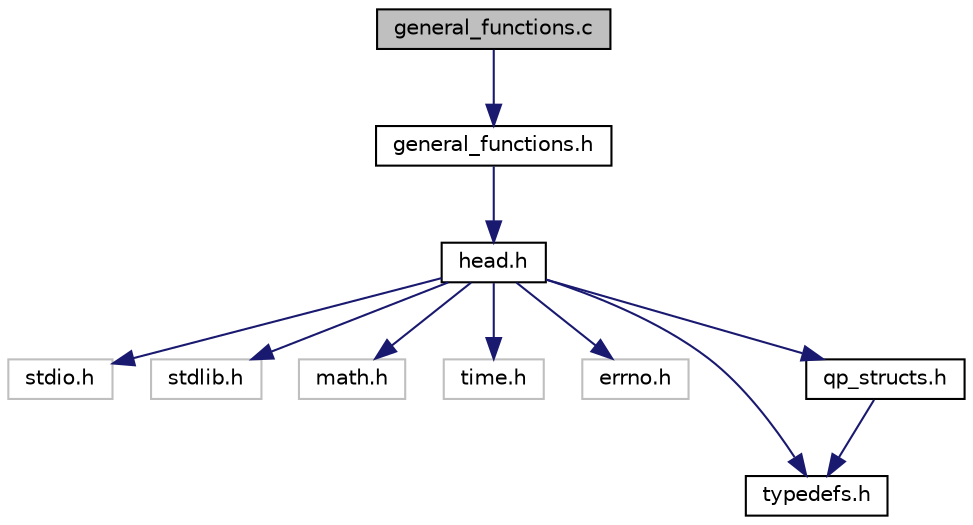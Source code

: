 digraph "general_functions.c"
{
  edge [fontname="Helvetica",fontsize="10",labelfontname="Helvetica",labelfontsize="10"];
  node [fontname="Helvetica",fontsize="10",shape=record];
  Node1 [label="general_functions.c",height=0.2,width=0.4,color="black", fillcolor="grey75", style="filled" fontcolor="black"];
  Node1 -> Node2 [color="midnightblue",fontsize="10",style="solid",fontname="Helvetica"];
  Node2 [label="general_functions.h",height=0.2,width=0.4,color="black", fillcolor="white", style="filled",URL="$d1/d2b/a00018.html"];
  Node2 -> Node3 [color="midnightblue",fontsize="10",style="solid",fontname="Helvetica"];
  Node3 [label="head.h",height=0.2,width=0.4,color="black", fillcolor="white", style="filled",URL="$dd/da2/a00019.html"];
  Node3 -> Node4 [color="midnightblue",fontsize="10",style="solid",fontname="Helvetica"];
  Node4 [label="stdio.h",height=0.2,width=0.4,color="grey75", fillcolor="white", style="filled"];
  Node3 -> Node5 [color="midnightblue",fontsize="10",style="solid",fontname="Helvetica"];
  Node5 [label="stdlib.h",height=0.2,width=0.4,color="grey75", fillcolor="white", style="filled"];
  Node3 -> Node6 [color="midnightblue",fontsize="10",style="solid",fontname="Helvetica"];
  Node6 [label="math.h",height=0.2,width=0.4,color="grey75", fillcolor="white", style="filled"];
  Node3 -> Node7 [color="midnightblue",fontsize="10",style="solid",fontname="Helvetica"];
  Node7 [label="time.h",height=0.2,width=0.4,color="grey75", fillcolor="white", style="filled"];
  Node3 -> Node8 [color="midnightblue",fontsize="10",style="solid",fontname="Helvetica"];
  Node8 [label="errno.h",height=0.2,width=0.4,color="grey75", fillcolor="white", style="filled"];
  Node3 -> Node9 [color="midnightblue",fontsize="10",style="solid",fontname="Helvetica"];
  Node9 [label="typedefs.h",height=0.2,width=0.4,color="black", fillcolor="white", style="filled",URL="$d3/d52/a00023.html"];
  Node3 -> Node10 [color="midnightblue",fontsize="10",style="solid",fontname="Helvetica"];
  Node10 [label="qp_structs.h",height=0.2,width=0.4,color="black", fillcolor="white", style="filled",URL="$d7/de0/a00022.html"];
  Node10 -> Node9 [color="midnightblue",fontsize="10",style="solid",fontname="Helvetica"];
}
